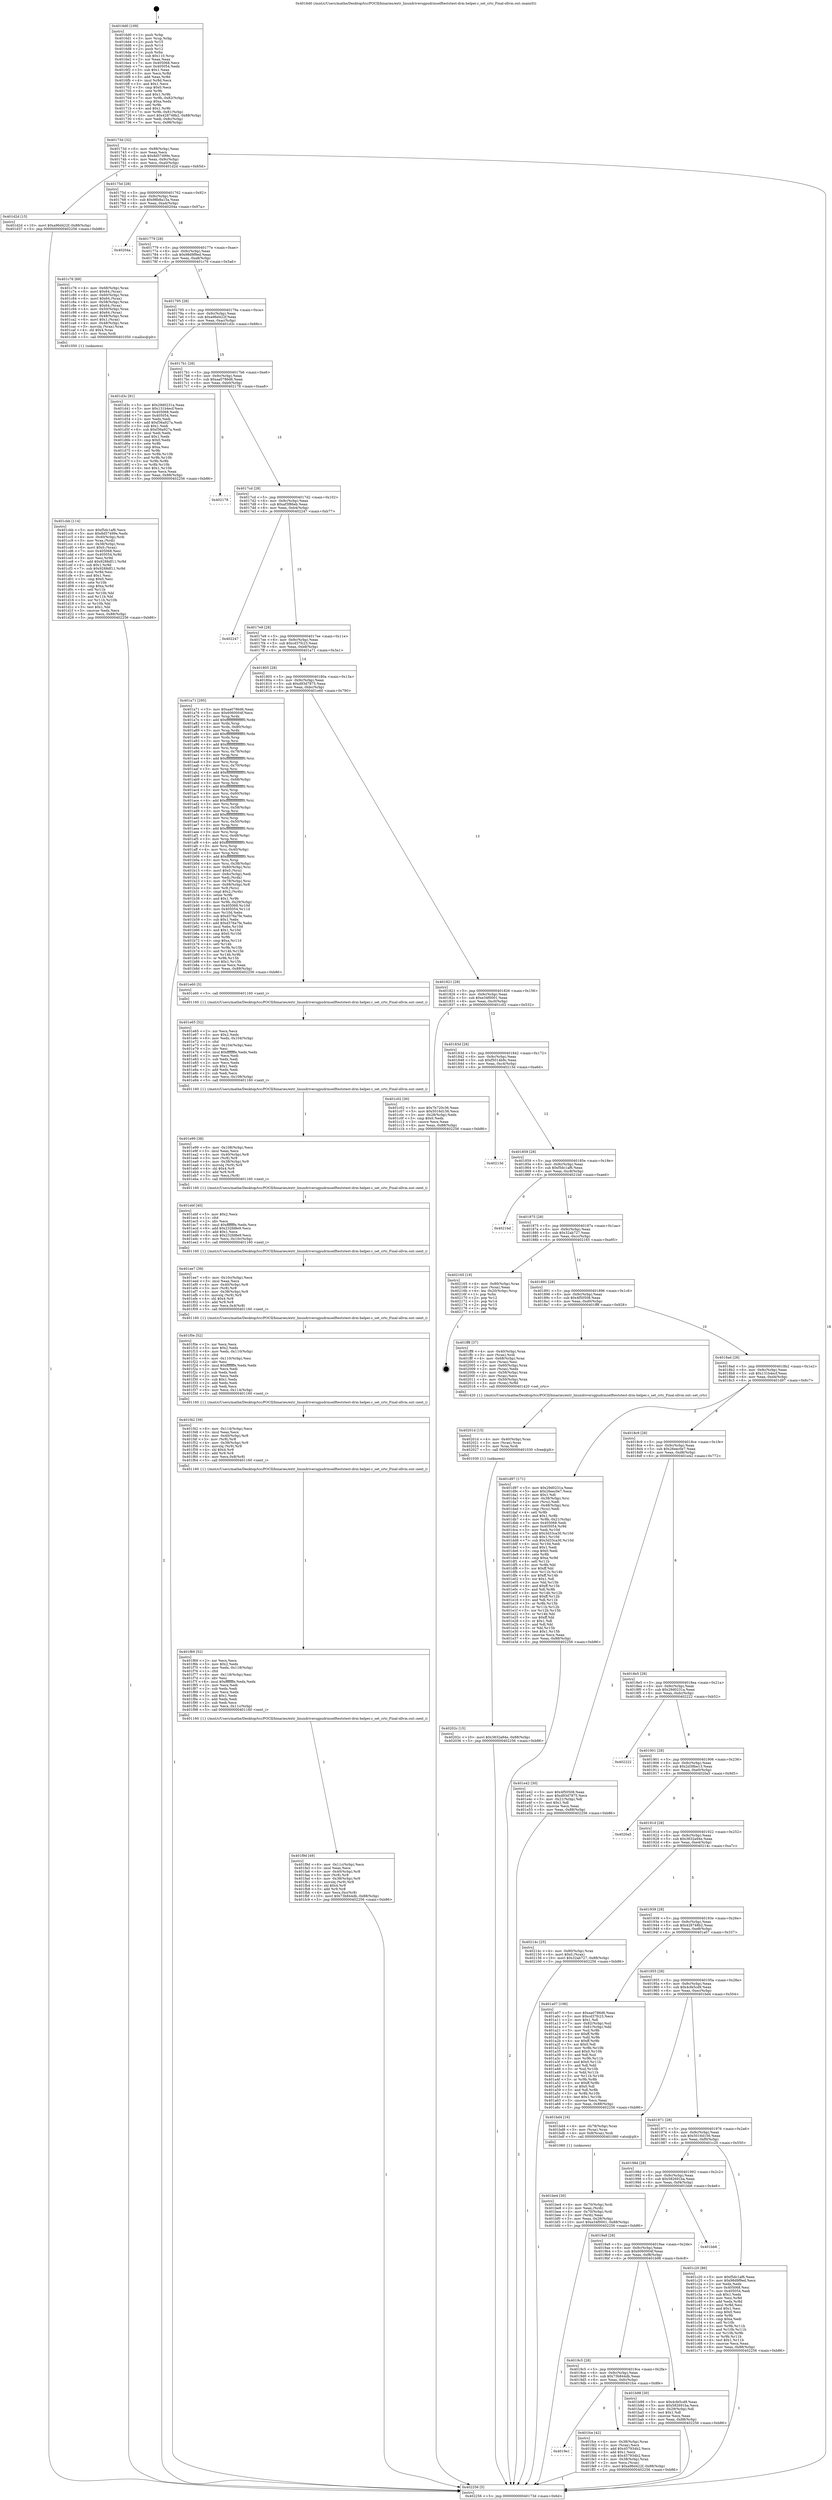 digraph "0x4016d0" {
  label = "0x4016d0 (/mnt/c/Users/mathe/Desktop/tcc/POCII/binaries/extr_linuxdriversgpudrmselfteststest-drm-helper.c_set_crtc_Final-ollvm.out::main(0))"
  labelloc = "t"
  node[shape=record]

  Entry [label="",width=0.3,height=0.3,shape=circle,fillcolor=black,style=filled]
  "0x40173d" [label="{
     0x40173d [32]\l
     | [instrs]\l
     &nbsp;&nbsp;0x40173d \<+6\>: mov -0x88(%rbp),%eax\l
     &nbsp;&nbsp;0x401743 \<+2\>: mov %eax,%ecx\l
     &nbsp;&nbsp;0x401745 \<+6\>: sub $0x8d57499e,%ecx\l
     &nbsp;&nbsp;0x40174b \<+6\>: mov %eax,-0x9c(%rbp)\l
     &nbsp;&nbsp;0x401751 \<+6\>: mov %ecx,-0xa0(%rbp)\l
     &nbsp;&nbsp;0x401757 \<+6\>: je 0000000000401d2d \<main+0x65d\>\l
  }"]
  "0x401d2d" [label="{
     0x401d2d [15]\l
     | [instrs]\l
     &nbsp;&nbsp;0x401d2d \<+10\>: movl $0xa96d422f,-0x88(%rbp)\l
     &nbsp;&nbsp;0x401d37 \<+5\>: jmp 0000000000402256 \<main+0xb86\>\l
  }"]
  "0x40175d" [label="{
     0x40175d [28]\l
     | [instrs]\l
     &nbsp;&nbsp;0x40175d \<+5\>: jmp 0000000000401762 \<main+0x92\>\l
     &nbsp;&nbsp;0x401762 \<+6\>: mov -0x9c(%rbp),%eax\l
     &nbsp;&nbsp;0x401768 \<+5\>: sub $0x98b8a15a,%eax\l
     &nbsp;&nbsp;0x40176d \<+6\>: mov %eax,-0xa4(%rbp)\l
     &nbsp;&nbsp;0x401773 \<+6\>: je 000000000040204a \<main+0x97a\>\l
  }"]
  Exit [label="",width=0.3,height=0.3,shape=circle,fillcolor=black,style=filled,peripheries=2]
  "0x40204a" [label="{
     0x40204a\l
  }", style=dashed]
  "0x401779" [label="{
     0x401779 [28]\l
     | [instrs]\l
     &nbsp;&nbsp;0x401779 \<+5\>: jmp 000000000040177e \<main+0xae\>\l
     &nbsp;&nbsp;0x40177e \<+6\>: mov -0x9c(%rbp),%eax\l
     &nbsp;&nbsp;0x401784 \<+5\>: sub $0x98d9f9ed,%eax\l
     &nbsp;&nbsp;0x401789 \<+6\>: mov %eax,-0xa8(%rbp)\l
     &nbsp;&nbsp;0x40178f \<+6\>: je 0000000000401c76 \<main+0x5a6\>\l
  }"]
  "0x40202c" [label="{
     0x40202c [15]\l
     | [instrs]\l
     &nbsp;&nbsp;0x40202c \<+10\>: movl $0x3832a94e,-0x88(%rbp)\l
     &nbsp;&nbsp;0x402036 \<+5\>: jmp 0000000000402256 \<main+0xb86\>\l
  }"]
  "0x401c76" [label="{
     0x401c76 [69]\l
     | [instrs]\l
     &nbsp;&nbsp;0x401c76 \<+4\>: mov -0x68(%rbp),%rax\l
     &nbsp;&nbsp;0x401c7a \<+6\>: movl $0x64,(%rax)\l
     &nbsp;&nbsp;0x401c80 \<+4\>: mov -0x60(%rbp),%rax\l
     &nbsp;&nbsp;0x401c84 \<+6\>: movl $0x64,(%rax)\l
     &nbsp;&nbsp;0x401c8a \<+4\>: mov -0x58(%rbp),%rax\l
     &nbsp;&nbsp;0x401c8e \<+6\>: movl $0x64,(%rax)\l
     &nbsp;&nbsp;0x401c94 \<+4\>: mov -0x50(%rbp),%rax\l
     &nbsp;&nbsp;0x401c98 \<+6\>: movl $0x64,(%rax)\l
     &nbsp;&nbsp;0x401c9e \<+4\>: mov -0x48(%rbp),%rax\l
     &nbsp;&nbsp;0x401ca2 \<+6\>: movl $0x1,(%rax)\l
     &nbsp;&nbsp;0x401ca8 \<+4\>: mov -0x48(%rbp),%rax\l
     &nbsp;&nbsp;0x401cac \<+3\>: movslq (%rax),%rax\l
     &nbsp;&nbsp;0x401caf \<+4\>: shl $0x4,%rax\l
     &nbsp;&nbsp;0x401cb3 \<+3\>: mov %rax,%rdi\l
     &nbsp;&nbsp;0x401cb6 \<+5\>: call 0000000000401050 \<malloc@plt\>\l
     | [calls]\l
     &nbsp;&nbsp;0x401050 \{1\} (unknown)\l
  }"]
  "0x401795" [label="{
     0x401795 [28]\l
     | [instrs]\l
     &nbsp;&nbsp;0x401795 \<+5\>: jmp 000000000040179a \<main+0xca\>\l
     &nbsp;&nbsp;0x40179a \<+6\>: mov -0x9c(%rbp),%eax\l
     &nbsp;&nbsp;0x4017a0 \<+5\>: sub $0xa96d422f,%eax\l
     &nbsp;&nbsp;0x4017a5 \<+6\>: mov %eax,-0xac(%rbp)\l
     &nbsp;&nbsp;0x4017ab \<+6\>: je 0000000000401d3c \<main+0x66c\>\l
  }"]
  "0x40201d" [label="{
     0x40201d [15]\l
     | [instrs]\l
     &nbsp;&nbsp;0x40201d \<+4\>: mov -0x40(%rbp),%rax\l
     &nbsp;&nbsp;0x402021 \<+3\>: mov (%rax),%rax\l
     &nbsp;&nbsp;0x402024 \<+3\>: mov %rax,%rdi\l
     &nbsp;&nbsp;0x402027 \<+5\>: call 0000000000401030 \<free@plt\>\l
     | [calls]\l
     &nbsp;&nbsp;0x401030 \{1\} (unknown)\l
  }"]
  "0x401d3c" [label="{
     0x401d3c [91]\l
     | [instrs]\l
     &nbsp;&nbsp;0x401d3c \<+5\>: mov $0x29d0231a,%eax\l
     &nbsp;&nbsp;0x401d41 \<+5\>: mov $0x131b4ecf,%ecx\l
     &nbsp;&nbsp;0x401d46 \<+7\>: mov 0x405068,%edx\l
     &nbsp;&nbsp;0x401d4d \<+7\>: mov 0x405054,%esi\l
     &nbsp;&nbsp;0x401d54 \<+2\>: mov %edx,%edi\l
     &nbsp;&nbsp;0x401d56 \<+6\>: add $0xf36a927a,%edi\l
     &nbsp;&nbsp;0x401d5c \<+3\>: sub $0x1,%edi\l
     &nbsp;&nbsp;0x401d5f \<+6\>: sub $0xf36a927a,%edi\l
     &nbsp;&nbsp;0x401d65 \<+3\>: imul %edi,%edx\l
     &nbsp;&nbsp;0x401d68 \<+3\>: and $0x1,%edx\l
     &nbsp;&nbsp;0x401d6b \<+3\>: cmp $0x0,%edx\l
     &nbsp;&nbsp;0x401d6e \<+4\>: sete %r8b\l
     &nbsp;&nbsp;0x401d72 \<+3\>: cmp $0xa,%esi\l
     &nbsp;&nbsp;0x401d75 \<+4\>: setl %r9b\l
     &nbsp;&nbsp;0x401d79 \<+3\>: mov %r8b,%r10b\l
     &nbsp;&nbsp;0x401d7c \<+3\>: and %r9b,%r10b\l
     &nbsp;&nbsp;0x401d7f \<+3\>: xor %r9b,%r8b\l
     &nbsp;&nbsp;0x401d82 \<+3\>: or %r8b,%r10b\l
     &nbsp;&nbsp;0x401d85 \<+4\>: test $0x1,%r10b\l
     &nbsp;&nbsp;0x401d89 \<+3\>: cmovne %ecx,%eax\l
     &nbsp;&nbsp;0x401d8c \<+6\>: mov %eax,-0x88(%rbp)\l
     &nbsp;&nbsp;0x401d92 \<+5\>: jmp 0000000000402256 \<main+0xb86\>\l
  }"]
  "0x4017b1" [label="{
     0x4017b1 [28]\l
     | [instrs]\l
     &nbsp;&nbsp;0x4017b1 \<+5\>: jmp 00000000004017b6 \<main+0xe6\>\l
     &nbsp;&nbsp;0x4017b6 \<+6\>: mov -0x9c(%rbp),%eax\l
     &nbsp;&nbsp;0x4017bc \<+5\>: sub $0xaa0786d6,%eax\l
     &nbsp;&nbsp;0x4017c1 \<+6\>: mov %eax,-0xb0(%rbp)\l
     &nbsp;&nbsp;0x4017c7 \<+6\>: je 0000000000402178 \<main+0xaa8\>\l
  }"]
  "0x4019e1" [label="{
     0x4019e1\l
  }", style=dashed]
  "0x402178" [label="{
     0x402178\l
  }", style=dashed]
  "0x4017cd" [label="{
     0x4017cd [28]\l
     | [instrs]\l
     &nbsp;&nbsp;0x4017cd \<+5\>: jmp 00000000004017d2 \<main+0x102\>\l
     &nbsp;&nbsp;0x4017d2 \<+6\>: mov -0x9c(%rbp),%eax\l
     &nbsp;&nbsp;0x4017d8 \<+5\>: sub $0xaf3f86eb,%eax\l
     &nbsp;&nbsp;0x4017dd \<+6\>: mov %eax,-0xb4(%rbp)\l
     &nbsp;&nbsp;0x4017e3 \<+6\>: je 0000000000402247 \<main+0xb77\>\l
  }"]
  "0x401fce" [label="{
     0x401fce [42]\l
     | [instrs]\l
     &nbsp;&nbsp;0x401fce \<+4\>: mov -0x38(%rbp),%rax\l
     &nbsp;&nbsp;0x401fd2 \<+2\>: mov (%rax),%ecx\l
     &nbsp;&nbsp;0x401fd4 \<+6\>: add $0x457934b2,%ecx\l
     &nbsp;&nbsp;0x401fda \<+3\>: add $0x1,%ecx\l
     &nbsp;&nbsp;0x401fdd \<+6\>: sub $0x457934b2,%ecx\l
     &nbsp;&nbsp;0x401fe3 \<+4\>: mov -0x38(%rbp),%rax\l
     &nbsp;&nbsp;0x401fe7 \<+2\>: mov %ecx,(%rax)\l
     &nbsp;&nbsp;0x401fe9 \<+10\>: movl $0xa96d422f,-0x88(%rbp)\l
     &nbsp;&nbsp;0x401ff3 \<+5\>: jmp 0000000000402256 \<main+0xb86\>\l
  }"]
  "0x402247" [label="{
     0x402247\l
  }", style=dashed]
  "0x4017e9" [label="{
     0x4017e9 [28]\l
     | [instrs]\l
     &nbsp;&nbsp;0x4017e9 \<+5\>: jmp 00000000004017ee \<main+0x11e\>\l
     &nbsp;&nbsp;0x4017ee \<+6\>: mov -0x9c(%rbp),%eax\l
     &nbsp;&nbsp;0x4017f4 \<+5\>: sub $0xcd37fc23,%eax\l
     &nbsp;&nbsp;0x4017f9 \<+6\>: mov %eax,-0xb8(%rbp)\l
     &nbsp;&nbsp;0x4017ff \<+6\>: je 0000000000401a71 \<main+0x3a1\>\l
  }"]
  "0x401f9d" [label="{
     0x401f9d [49]\l
     | [instrs]\l
     &nbsp;&nbsp;0x401f9d \<+6\>: mov -0x11c(%rbp),%ecx\l
     &nbsp;&nbsp;0x401fa3 \<+3\>: imul %eax,%ecx\l
     &nbsp;&nbsp;0x401fa6 \<+4\>: mov -0x40(%rbp),%r8\l
     &nbsp;&nbsp;0x401faa \<+3\>: mov (%r8),%r8\l
     &nbsp;&nbsp;0x401fad \<+4\>: mov -0x38(%rbp),%r9\l
     &nbsp;&nbsp;0x401fb1 \<+3\>: movslq (%r9),%r9\l
     &nbsp;&nbsp;0x401fb4 \<+4\>: shl $0x4,%r9\l
     &nbsp;&nbsp;0x401fb8 \<+3\>: add %r9,%r8\l
     &nbsp;&nbsp;0x401fbb \<+4\>: mov %ecx,0xc(%r8)\l
     &nbsp;&nbsp;0x401fbf \<+10\>: movl $0x73b844db,-0x88(%rbp)\l
     &nbsp;&nbsp;0x401fc9 \<+5\>: jmp 0000000000402256 \<main+0xb86\>\l
  }"]
  "0x401a71" [label="{
     0x401a71 [295]\l
     | [instrs]\l
     &nbsp;&nbsp;0x401a71 \<+5\>: mov $0xaa0786d6,%eax\l
     &nbsp;&nbsp;0x401a76 \<+5\>: mov $0x6060004f,%ecx\l
     &nbsp;&nbsp;0x401a7b \<+3\>: mov %rsp,%rdx\l
     &nbsp;&nbsp;0x401a7e \<+4\>: add $0xfffffffffffffff0,%rdx\l
     &nbsp;&nbsp;0x401a82 \<+3\>: mov %rdx,%rsp\l
     &nbsp;&nbsp;0x401a85 \<+4\>: mov %rdx,-0x80(%rbp)\l
     &nbsp;&nbsp;0x401a89 \<+3\>: mov %rsp,%rdx\l
     &nbsp;&nbsp;0x401a8c \<+4\>: add $0xfffffffffffffff0,%rdx\l
     &nbsp;&nbsp;0x401a90 \<+3\>: mov %rdx,%rsp\l
     &nbsp;&nbsp;0x401a93 \<+3\>: mov %rsp,%rsi\l
     &nbsp;&nbsp;0x401a96 \<+4\>: add $0xfffffffffffffff0,%rsi\l
     &nbsp;&nbsp;0x401a9a \<+3\>: mov %rsi,%rsp\l
     &nbsp;&nbsp;0x401a9d \<+4\>: mov %rsi,-0x78(%rbp)\l
     &nbsp;&nbsp;0x401aa1 \<+3\>: mov %rsp,%rsi\l
     &nbsp;&nbsp;0x401aa4 \<+4\>: add $0xfffffffffffffff0,%rsi\l
     &nbsp;&nbsp;0x401aa8 \<+3\>: mov %rsi,%rsp\l
     &nbsp;&nbsp;0x401aab \<+4\>: mov %rsi,-0x70(%rbp)\l
     &nbsp;&nbsp;0x401aaf \<+3\>: mov %rsp,%rsi\l
     &nbsp;&nbsp;0x401ab2 \<+4\>: add $0xfffffffffffffff0,%rsi\l
     &nbsp;&nbsp;0x401ab6 \<+3\>: mov %rsi,%rsp\l
     &nbsp;&nbsp;0x401ab9 \<+4\>: mov %rsi,-0x68(%rbp)\l
     &nbsp;&nbsp;0x401abd \<+3\>: mov %rsp,%rsi\l
     &nbsp;&nbsp;0x401ac0 \<+4\>: add $0xfffffffffffffff0,%rsi\l
     &nbsp;&nbsp;0x401ac4 \<+3\>: mov %rsi,%rsp\l
     &nbsp;&nbsp;0x401ac7 \<+4\>: mov %rsi,-0x60(%rbp)\l
     &nbsp;&nbsp;0x401acb \<+3\>: mov %rsp,%rsi\l
     &nbsp;&nbsp;0x401ace \<+4\>: add $0xfffffffffffffff0,%rsi\l
     &nbsp;&nbsp;0x401ad2 \<+3\>: mov %rsi,%rsp\l
     &nbsp;&nbsp;0x401ad5 \<+4\>: mov %rsi,-0x58(%rbp)\l
     &nbsp;&nbsp;0x401ad9 \<+3\>: mov %rsp,%rsi\l
     &nbsp;&nbsp;0x401adc \<+4\>: add $0xfffffffffffffff0,%rsi\l
     &nbsp;&nbsp;0x401ae0 \<+3\>: mov %rsi,%rsp\l
     &nbsp;&nbsp;0x401ae3 \<+4\>: mov %rsi,-0x50(%rbp)\l
     &nbsp;&nbsp;0x401ae7 \<+3\>: mov %rsp,%rsi\l
     &nbsp;&nbsp;0x401aea \<+4\>: add $0xfffffffffffffff0,%rsi\l
     &nbsp;&nbsp;0x401aee \<+3\>: mov %rsi,%rsp\l
     &nbsp;&nbsp;0x401af1 \<+4\>: mov %rsi,-0x48(%rbp)\l
     &nbsp;&nbsp;0x401af5 \<+3\>: mov %rsp,%rsi\l
     &nbsp;&nbsp;0x401af8 \<+4\>: add $0xfffffffffffffff0,%rsi\l
     &nbsp;&nbsp;0x401afc \<+3\>: mov %rsi,%rsp\l
     &nbsp;&nbsp;0x401aff \<+4\>: mov %rsi,-0x40(%rbp)\l
     &nbsp;&nbsp;0x401b03 \<+3\>: mov %rsp,%rsi\l
     &nbsp;&nbsp;0x401b06 \<+4\>: add $0xfffffffffffffff0,%rsi\l
     &nbsp;&nbsp;0x401b0a \<+3\>: mov %rsi,%rsp\l
     &nbsp;&nbsp;0x401b0d \<+4\>: mov %rsi,-0x38(%rbp)\l
     &nbsp;&nbsp;0x401b11 \<+4\>: mov -0x80(%rbp),%rsi\l
     &nbsp;&nbsp;0x401b15 \<+6\>: movl $0x0,(%rsi)\l
     &nbsp;&nbsp;0x401b1b \<+6\>: mov -0x8c(%rbp),%edi\l
     &nbsp;&nbsp;0x401b21 \<+2\>: mov %edi,(%rdx)\l
     &nbsp;&nbsp;0x401b23 \<+4\>: mov -0x78(%rbp),%rsi\l
     &nbsp;&nbsp;0x401b27 \<+7\>: mov -0x98(%rbp),%r8\l
     &nbsp;&nbsp;0x401b2e \<+3\>: mov %r8,(%rsi)\l
     &nbsp;&nbsp;0x401b31 \<+3\>: cmpl $0x2,(%rdx)\l
     &nbsp;&nbsp;0x401b34 \<+4\>: setne %r9b\l
     &nbsp;&nbsp;0x401b38 \<+4\>: and $0x1,%r9b\l
     &nbsp;&nbsp;0x401b3c \<+4\>: mov %r9b,-0x29(%rbp)\l
     &nbsp;&nbsp;0x401b40 \<+8\>: mov 0x405068,%r10d\l
     &nbsp;&nbsp;0x401b48 \<+8\>: mov 0x405054,%r11d\l
     &nbsp;&nbsp;0x401b50 \<+3\>: mov %r10d,%ebx\l
     &nbsp;&nbsp;0x401b53 \<+6\>: sub $0xd376a7fe,%ebx\l
     &nbsp;&nbsp;0x401b59 \<+3\>: sub $0x1,%ebx\l
     &nbsp;&nbsp;0x401b5c \<+6\>: add $0xd376a7fe,%ebx\l
     &nbsp;&nbsp;0x401b62 \<+4\>: imul %ebx,%r10d\l
     &nbsp;&nbsp;0x401b66 \<+4\>: and $0x1,%r10d\l
     &nbsp;&nbsp;0x401b6a \<+4\>: cmp $0x0,%r10d\l
     &nbsp;&nbsp;0x401b6e \<+4\>: sete %r9b\l
     &nbsp;&nbsp;0x401b72 \<+4\>: cmp $0xa,%r11d\l
     &nbsp;&nbsp;0x401b76 \<+4\>: setl %r14b\l
     &nbsp;&nbsp;0x401b7a \<+3\>: mov %r9b,%r15b\l
     &nbsp;&nbsp;0x401b7d \<+3\>: and %r14b,%r15b\l
     &nbsp;&nbsp;0x401b80 \<+3\>: xor %r14b,%r9b\l
     &nbsp;&nbsp;0x401b83 \<+3\>: or %r9b,%r15b\l
     &nbsp;&nbsp;0x401b86 \<+4\>: test $0x1,%r15b\l
     &nbsp;&nbsp;0x401b8a \<+3\>: cmovne %ecx,%eax\l
     &nbsp;&nbsp;0x401b8d \<+6\>: mov %eax,-0x88(%rbp)\l
     &nbsp;&nbsp;0x401b93 \<+5\>: jmp 0000000000402256 \<main+0xb86\>\l
  }"]
  "0x401805" [label="{
     0x401805 [28]\l
     | [instrs]\l
     &nbsp;&nbsp;0x401805 \<+5\>: jmp 000000000040180a \<main+0x13a\>\l
     &nbsp;&nbsp;0x40180a \<+6\>: mov -0x9c(%rbp),%eax\l
     &nbsp;&nbsp;0x401810 \<+5\>: sub $0xd93d7875,%eax\l
     &nbsp;&nbsp;0x401815 \<+6\>: mov %eax,-0xbc(%rbp)\l
     &nbsp;&nbsp;0x40181b \<+6\>: je 0000000000401e60 \<main+0x790\>\l
  }"]
  "0x401f69" [label="{
     0x401f69 [52]\l
     | [instrs]\l
     &nbsp;&nbsp;0x401f69 \<+2\>: xor %ecx,%ecx\l
     &nbsp;&nbsp;0x401f6b \<+5\>: mov $0x2,%edx\l
     &nbsp;&nbsp;0x401f70 \<+6\>: mov %edx,-0x118(%rbp)\l
     &nbsp;&nbsp;0x401f76 \<+1\>: cltd\l
     &nbsp;&nbsp;0x401f77 \<+6\>: mov -0x118(%rbp),%esi\l
     &nbsp;&nbsp;0x401f7d \<+2\>: idiv %esi\l
     &nbsp;&nbsp;0x401f7f \<+6\>: imul $0xfffffffe,%edx,%edx\l
     &nbsp;&nbsp;0x401f85 \<+2\>: mov %ecx,%edi\l
     &nbsp;&nbsp;0x401f87 \<+2\>: sub %edx,%edi\l
     &nbsp;&nbsp;0x401f89 \<+2\>: mov %ecx,%edx\l
     &nbsp;&nbsp;0x401f8b \<+3\>: sub $0x1,%edx\l
     &nbsp;&nbsp;0x401f8e \<+2\>: add %edx,%edi\l
     &nbsp;&nbsp;0x401f90 \<+2\>: sub %edi,%ecx\l
     &nbsp;&nbsp;0x401f92 \<+6\>: mov %ecx,-0x11c(%rbp)\l
     &nbsp;&nbsp;0x401f98 \<+5\>: call 0000000000401160 \<next_i\>\l
     | [calls]\l
     &nbsp;&nbsp;0x401160 \{1\} (/mnt/c/Users/mathe/Desktop/tcc/POCII/binaries/extr_linuxdriversgpudrmselfteststest-drm-helper.c_set_crtc_Final-ollvm.out::next_i)\l
  }"]
  "0x401e60" [label="{
     0x401e60 [5]\l
     | [instrs]\l
     &nbsp;&nbsp;0x401e60 \<+5\>: call 0000000000401160 \<next_i\>\l
     | [calls]\l
     &nbsp;&nbsp;0x401160 \{1\} (/mnt/c/Users/mathe/Desktop/tcc/POCII/binaries/extr_linuxdriversgpudrmselfteststest-drm-helper.c_set_crtc_Final-ollvm.out::next_i)\l
  }"]
  "0x401821" [label="{
     0x401821 [28]\l
     | [instrs]\l
     &nbsp;&nbsp;0x401821 \<+5\>: jmp 0000000000401826 \<main+0x156\>\l
     &nbsp;&nbsp;0x401826 \<+6\>: mov -0x9c(%rbp),%eax\l
     &nbsp;&nbsp;0x40182c \<+5\>: sub $0xe34f0001,%eax\l
     &nbsp;&nbsp;0x401831 \<+6\>: mov %eax,-0xc0(%rbp)\l
     &nbsp;&nbsp;0x401837 \<+6\>: je 0000000000401c02 \<main+0x532\>\l
  }"]
  "0x401f42" [label="{
     0x401f42 [39]\l
     | [instrs]\l
     &nbsp;&nbsp;0x401f42 \<+6\>: mov -0x114(%rbp),%ecx\l
     &nbsp;&nbsp;0x401f48 \<+3\>: imul %eax,%ecx\l
     &nbsp;&nbsp;0x401f4b \<+4\>: mov -0x40(%rbp),%r8\l
     &nbsp;&nbsp;0x401f4f \<+3\>: mov (%r8),%r8\l
     &nbsp;&nbsp;0x401f52 \<+4\>: mov -0x38(%rbp),%r9\l
     &nbsp;&nbsp;0x401f56 \<+3\>: movslq (%r9),%r9\l
     &nbsp;&nbsp;0x401f59 \<+4\>: shl $0x4,%r9\l
     &nbsp;&nbsp;0x401f5d \<+3\>: add %r9,%r8\l
     &nbsp;&nbsp;0x401f60 \<+4\>: mov %ecx,0x8(%r8)\l
     &nbsp;&nbsp;0x401f64 \<+5\>: call 0000000000401160 \<next_i\>\l
     | [calls]\l
     &nbsp;&nbsp;0x401160 \{1\} (/mnt/c/Users/mathe/Desktop/tcc/POCII/binaries/extr_linuxdriversgpudrmselfteststest-drm-helper.c_set_crtc_Final-ollvm.out::next_i)\l
  }"]
  "0x401c02" [label="{
     0x401c02 [30]\l
     | [instrs]\l
     &nbsp;&nbsp;0x401c02 \<+5\>: mov $0x7b720c36,%eax\l
     &nbsp;&nbsp;0x401c07 \<+5\>: mov $0x5016d156,%ecx\l
     &nbsp;&nbsp;0x401c0c \<+3\>: mov -0x28(%rbp),%edx\l
     &nbsp;&nbsp;0x401c0f \<+3\>: cmp $0x0,%edx\l
     &nbsp;&nbsp;0x401c12 \<+3\>: cmove %ecx,%eax\l
     &nbsp;&nbsp;0x401c15 \<+6\>: mov %eax,-0x88(%rbp)\l
     &nbsp;&nbsp;0x401c1b \<+5\>: jmp 0000000000402256 \<main+0xb86\>\l
  }"]
  "0x40183d" [label="{
     0x40183d [28]\l
     | [instrs]\l
     &nbsp;&nbsp;0x40183d \<+5\>: jmp 0000000000401842 \<main+0x172\>\l
     &nbsp;&nbsp;0x401842 \<+6\>: mov -0x9c(%rbp),%eax\l
     &nbsp;&nbsp;0x401848 \<+5\>: sub $0xf5014b9c,%eax\l
     &nbsp;&nbsp;0x40184d \<+6\>: mov %eax,-0xc4(%rbp)\l
     &nbsp;&nbsp;0x401853 \<+6\>: je 000000000040213d \<main+0xa6d\>\l
  }"]
  "0x401f0e" [label="{
     0x401f0e [52]\l
     | [instrs]\l
     &nbsp;&nbsp;0x401f0e \<+2\>: xor %ecx,%ecx\l
     &nbsp;&nbsp;0x401f10 \<+5\>: mov $0x2,%edx\l
     &nbsp;&nbsp;0x401f15 \<+6\>: mov %edx,-0x110(%rbp)\l
     &nbsp;&nbsp;0x401f1b \<+1\>: cltd\l
     &nbsp;&nbsp;0x401f1c \<+6\>: mov -0x110(%rbp),%esi\l
     &nbsp;&nbsp;0x401f22 \<+2\>: idiv %esi\l
     &nbsp;&nbsp;0x401f24 \<+6\>: imul $0xfffffffe,%edx,%edx\l
     &nbsp;&nbsp;0x401f2a \<+2\>: mov %ecx,%edi\l
     &nbsp;&nbsp;0x401f2c \<+2\>: sub %edx,%edi\l
     &nbsp;&nbsp;0x401f2e \<+2\>: mov %ecx,%edx\l
     &nbsp;&nbsp;0x401f30 \<+3\>: sub $0x1,%edx\l
     &nbsp;&nbsp;0x401f33 \<+2\>: add %edx,%edi\l
     &nbsp;&nbsp;0x401f35 \<+2\>: sub %edi,%ecx\l
     &nbsp;&nbsp;0x401f37 \<+6\>: mov %ecx,-0x114(%rbp)\l
     &nbsp;&nbsp;0x401f3d \<+5\>: call 0000000000401160 \<next_i\>\l
     | [calls]\l
     &nbsp;&nbsp;0x401160 \{1\} (/mnt/c/Users/mathe/Desktop/tcc/POCII/binaries/extr_linuxdriversgpudrmselfteststest-drm-helper.c_set_crtc_Final-ollvm.out::next_i)\l
  }"]
  "0x40213d" [label="{
     0x40213d\l
  }", style=dashed]
  "0x401859" [label="{
     0x401859 [28]\l
     | [instrs]\l
     &nbsp;&nbsp;0x401859 \<+5\>: jmp 000000000040185e \<main+0x18e\>\l
     &nbsp;&nbsp;0x40185e \<+6\>: mov -0x9c(%rbp),%eax\l
     &nbsp;&nbsp;0x401864 \<+5\>: sub $0xf5dc1af6,%eax\l
     &nbsp;&nbsp;0x401869 \<+6\>: mov %eax,-0xc8(%rbp)\l
     &nbsp;&nbsp;0x40186f \<+6\>: je 00000000004021bd \<main+0xaed\>\l
  }"]
  "0x401ee7" [label="{
     0x401ee7 [39]\l
     | [instrs]\l
     &nbsp;&nbsp;0x401ee7 \<+6\>: mov -0x10c(%rbp),%ecx\l
     &nbsp;&nbsp;0x401eed \<+3\>: imul %eax,%ecx\l
     &nbsp;&nbsp;0x401ef0 \<+4\>: mov -0x40(%rbp),%r8\l
     &nbsp;&nbsp;0x401ef4 \<+3\>: mov (%r8),%r8\l
     &nbsp;&nbsp;0x401ef7 \<+4\>: mov -0x38(%rbp),%r9\l
     &nbsp;&nbsp;0x401efb \<+3\>: movslq (%r9),%r9\l
     &nbsp;&nbsp;0x401efe \<+4\>: shl $0x4,%r9\l
     &nbsp;&nbsp;0x401f02 \<+3\>: add %r9,%r8\l
     &nbsp;&nbsp;0x401f05 \<+4\>: mov %ecx,0x4(%r8)\l
     &nbsp;&nbsp;0x401f09 \<+5\>: call 0000000000401160 \<next_i\>\l
     | [calls]\l
     &nbsp;&nbsp;0x401160 \{1\} (/mnt/c/Users/mathe/Desktop/tcc/POCII/binaries/extr_linuxdriversgpudrmselfteststest-drm-helper.c_set_crtc_Final-ollvm.out::next_i)\l
  }"]
  "0x4021bd" [label="{
     0x4021bd\l
  }", style=dashed]
  "0x401875" [label="{
     0x401875 [28]\l
     | [instrs]\l
     &nbsp;&nbsp;0x401875 \<+5\>: jmp 000000000040187a \<main+0x1aa\>\l
     &nbsp;&nbsp;0x40187a \<+6\>: mov -0x9c(%rbp),%eax\l
     &nbsp;&nbsp;0x401880 \<+5\>: sub $0x32ab727,%eax\l
     &nbsp;&nbsp;0x401885 \<+6\>: mov %eax,-0xcc(%rbp)\l
     &nbsp;&nbsp;0x40188b \<+6\>: je 0000000000402165 \<main+0xa95\>\l
  }"]
  "0x401ebf" [label="{
     0x401ebf [40]\l
     | [instrs]\l
     &nbsp;&nbsp;0x401ebf \<+5\>: mov $0x2,%ecx\l
     &nbsp;&nbsp;0x401ec4 \<+1\>: cltd\l
     &nbsp;&nbsp;0x401ec5 \<+2\>: idiv %ecx\l
     &nbsp;&nbsp;0x401ec7 \<+6\>: imul $0xfffffffe,%edx,%ecx\l
     &nbsp;&nbsp;0x401ecd \<+6\>: add $0x232fd8e9,%ecx\l
     &nbsp;&nbsp;0x401ed3 \<+3\>: add $0x1,%ecx\l
     &nbsp;&nbsp;0x401ed6 \<+6\>: sub $0x232fd8e9,%ecx\l
     &nbsp;&nbsp;0x401edc \<+6\>: mov %ecx,-0x10c(%rbp)\l
     &nbsp;&nbsp;0x401ee2 \<+5\>: call 0000000000401160 \<next_i\>\l
     | [calls]\l
     &nbsp;&nbsp;0x401160 \{1\} (/mnt/c/Users/mathe/Desktop/tcc/POCII/binaries/extr_linuxdriversgpudrmselfteststest-drm-helper.c_set_crtc_Final-ollvm.out::next_i)\l
  }"]
  "0x402165" [label="{
     0x402165 [19]\l
     | [instrs]\l
     &nbsp;&nbsp;0x402165 \<+4\>: mov -0x80(%rbp),%rax\l
     &nbsp;&nbsp;0x402169 \<+2\>: mov (%rax),%eax\l
     &nbsp;&nbsp;0x40216b \<+4\>: lea -0x20(%rbp),%rsp\l
     &nbsp;&nbsp;0x40216f \<+1\>: pop %rbx\l
     &nbsp;&nbsp;0x402170 \<+2\>: pop %r12\l
     &nbsp;&nbsp;0x402172 \<+2\>: pop %r14\l
     &nbsp;&nbsp;0x402174 \<+2\>: pop %r15\l
     &nbsp;&nbsp;0x402176 \<+1\>: pop %rbp\l
     &nbsp;&nbsp;0x402177 \<+1\>: ret\l
  }"]
  "0x401891" [label="{
     0x401891 [28]\l
     | [instrs]\l
     &nbsp;&nbsp;0x401891 \<+5\>: jmp 0000000000401896 \<main+0x1c6\>\l
     &nbsp;&nbsp;0x401896 \<+6\>: mov -0x9c(%rbp),%eax\l
     &nbsp;&nbsp;0x40189c \<+5\>: sub $0x4f50508,%eax\l
     &nbsp;&nbsp;0x4018a1 \<+6\>: mov %eax,-0xd0(%rbp)\l
     &nbsp;&nbsp;0x4018a7 \<+6\>: je 0000000000401ff8 \<main+0x928\>\l
  }"]
  "0x401e99" [label="{
     0x401e99 [38]\l
     | [instrs]\l
     &nbsp;&nbsp;0x401e99 \<+6\>: mov -0x108(%rbp),%ecx\l
     &nbsp;&nbsp;0x401e9f \<+3\>: imul %eax,%ecx\l
     &nbsp;&nbsp;0x401ea2 \<+4\>: mov -0x40(%rbp),%r8\l
     &nbsp;&nbsp;0x401ea6 \<+3\>: mov (%r8),%r8\l
     &nbsp;&nbsp;0x401ea9 \<+4\>: mov -0x38(%rbp),%r9\l
     &nbsp;&nbsp;0x401ead \<+3\>: movslq (%r9),%r9\l
     &nbsp;&nbsp;0x401eb0 \<+4\>: shl $0x4,%r9\l
     &nbsp;&nbsp;0x401eb4 \<+3\>: add %r9,%r8\l
     &nbsp;&nbsp;0x401eb7 \<+3\>: mov %ecx,(%r8)\l
     &nbsp;&nbsp;0x401eba \<+5\>: call 0000000000401160 \<next_i\>\l
     | [calls]\l
     &nbsp;&nbsp;0x401160 \{1\} (/mnt/c/Users/mathe/Desktop/tcc/POCII/binaries/extr_linuxdriversgpudrmselfteststest-drm-helper.c_set_crtc_Final-ollvm.out::next_i)\l
  }"]
  "0x401ff8" [label="{
     0x401ff8 [37]\l
     | [instrs]\l
     &nbsp;&nbsp;0x401ff8 \<+4\>: mov -0x40(%rbp),%rax\l
     &nbsp;&nbsp;0x401ffc \<+3\>: mov (%rax),%rdi\l
     &nbsp;&nbsp;0x401fff \<+4\>: mov -0x68(%rbp),%rax\l
     &nbsp;&nbsp;0x402003 \<+2\>: mov (%rax),%esi\l
     &nbsp;&nbsp;0x402005 \<+4\>: mov -0x60(%rbp),%rax\l
     &nbsp;&nbsp;0x402009 \<+2\>: mov (%rax),%edx\l
     &nbsp;&nbsp;0x40200b \<+4\>: mov -0x58(%rbp),%rax\l
     &nbsp;&nbsp;0x40200f \<+2\>: mov (%rax),%ecx\l
     &nbsp;&nbsp;0x402011 \<+4\>: mov -0x50(%rbp),%rax\l
     &nbsp;&nbsp;0x402015 \<+3\>: mov (%rax),%r8d\l
     &nbsp;&nbsp;0x402018 \<+5\>: call 0000000000401420 \<set_crtc\>\l
     | [calls]\l
     &nbsp;&nbsp;0x401420 \{1\} (/mnt/c/Users/mathe/Desktop/tcc/POCII/binaries/extr_linuxdriversgpudrmselfteststest-drm-helper.c_set_crtc_Final-ollvm.out::set_crtc)\l
  }"]
  "0x4018ad" [label="{
     0x4018ad [28]\l
     | [instrs]\l
     &nbsp;&nbsp;0x4018ad \<+5\>: jmp 00000000004018b2 \<main+0x1e2\>\l
     &nbsp;&nbsp;0x4018b2 \<+6\>: mov -0x9c(%rbp),%eax\l
     &nbsp;&nbsp;0x4018b8 \<+5\>: sub $0x131b4ecf,%eax\l
     &nbsp;&nbsp;0x4018bd \<+6\>: mov %eax,-0xd4(%rbp)\l
     &nbsp;&nbsp;0x4018c3 \<+6\>: je 0000000000401d97 \<main+0x6c7\>\l
  }"]
  "0x401e65" [label="{
     0x401e65 [52]\l
     | [instrs]\l
     &nbsp;&nbsp;0x401e65 \<+2\>: xor %ecx,%ecx\l
     &nbsp;&nbsp;0x401e67 \<+5\>: mov $0x2,%edx\l
     &nbsp;&nbsp;0x401e6c \<+6\>: mov %edx,-0x104(%rbp)\l
     &nbsp;&nbsp;0x401e72 \<+1\>: cltd\l
     &nbsp;&nbsp;0x401e73 \<+6\>: mov -0x104(%rbp),%esi\l
     &nbsp;&nbsp;0x401e79 \<+2\>: idiv %esi\l
     &nbsp;&nbsp;0x401e7b \<+6\>: imul $0xfffffffe,%edx,%edx\l
     &nbsp;&nbsp;0x401e81 \<+2\>: mov %ecx,%edi\l
     &nbsp;&nbsp;0x401e83 \<+2\>: sub %edx,%edi\l
     &nbsp;&nbsp;0x401e85 \<+2\>: mov %ecx,%edx\l
     &nbsp;&nbsp;0x401e87 \<+3\>: sub $0x1,%edx\l
     &nbsp;&nbsp;0x401e8a \<+2\>: add %edx,%edi\l
     &nbsp;&nbsp;0x401e8c \<+2\>: sub %edi,%ecx\l
     &nbsp;&nbsp;0x401e8e \<+6\>: mov %ecx,-0x108(%rbp)\l
     &nbsp;&nbsp;0x401e94 \<+5\>: call 0000000000401160 \<next_i\>\l
     | [calls]\l
     &nbsp;&nbsp;0x401160 \{1\} (/mnt/c/Users/mathe/Desktop/tcc/POCII/binaries/extr_linuxdriversgpudrmselfteststest-drm-helper.c_set_crtc_Final-ollvm.out::next_i)\l
  }"]
  "0x401d97" [label="{
     0x401d97 [171]\l
     | [instrs]\l
     &nbsp;&nbsp;0x401d97 \<+5\>: mov $0x29d0231a,%eax\l
     &nbsp;&nbsp;0x401d9c \<+5\>: mov $0x26eec0e7,%ecx\l
     &nbsp;&nbsp;0x401da1 \<+2\>: mov $0x1,%dl\l
     &nbsp;&nbsp;0x401da3 \<+4\>: mov -0x38(%rbp),%rsi\l
     &nbsp;&nbsp;0x401da7 \<+2\>: mov (%rsi),%edi\l
     &nbsp;&nbsp;0x401da9 \<+4\>: mov -0x48(%rbp),%rsi\l
     &nbsp;&nbsp;0x401dad \<+2\>: cmp (%rsi),%edi\l
     &nbsp;&nbsp;0x401daf \<+4\>: setl %r8b\l
     &nbsp;&nbsp;0x401db3 \<+4\>: and $0x1,%r8b\l
     &nbsp;&nbsp;0x401db7 \<+4\>: mov %r8b,-0x21(%rbp)\l
     &nbsp;&nbsp;0x401dbb \<+7\>: mov 0x405068,%edi\l
     &nbsp;&nbsp;0x401dc2 \<+8\>: mov 0x405054,%r9d\l
     &nbsp;&nbsp;0x401dca \<+3\>: mov %edi,%r10d\l
     &nbsp;&nbsp;0x401dcd \<+7\>: add $0x3d33ca30,%r10d\l
     &nbsp;&nbsp;0x401dd4 \<+4\>: sub $0x1,%r10d\l
     &nbsp;&nbsp;0x401dd8 \<+7\>: sub $0x3d33ca30,%r10d\l
     &nbsp;&nbsp;0x401ddf \<+4\>: imul %r10d,%edi\l
     &nbsp;&nbsp;0x401de3 \<+3\>: and $0x1,%edi\l
     &nbsp;&nbsp;0x401de6 \<+3\>: cmp $0x0,%edi\l
     &nbsp;&nbsp;0x401de9 \<+4\>: sete %r8b\l
     &nbsp;&nbsp;0x401ded \<+4\>: cmp $0xa,%r9d\l
     &nbsp;&nbsp;0x401df1 \<+4\>: setl %r11b\l
     &nbsp;&nbsp;0x401df5 \<+3\>: mov %r8b,%bl\l
     &nbsp;&nbsp;0x401df8 \<+3\>: xor $0xff,%bl\l
     &nbsp;&nbsp;0x401dfb \<+3\>: mov %r11b,%r14b\l
     &nbsp;&nbsp;0x401dfe \<+4\>: xor $0xff,%r14b\l
     &nbsp;&nbsp;0x401e02 \<+3\>: xor $0x1,%dl\l
     &nbsp;&nbsp;0x401e05 \<+3\>: mov %bl,%r15b\l
     &nbsp;&nbsp;0x401e08 \<+4\>: and $0xff,%r15b\l
     &nbsp;&nbsp;0x401e0c \<+3\>: and %dl,%r8b\l
     &nbsp;&nbsp;0x401e0f \<+3\>: mov %r14b,%r12b\l
     &nbsp;&nbsp;0x401e12 \<+4\>: and $0xff,%r12b\l
     &nbsp;&nbsp;0x401e16 \<+3\>: and %dl,%r11b\l
     &nbsp;&nbsp;0x401e19 \<+3\>: or %r8b,%r15b\l
     &nbsp;&nbsp;0x401e1c \<+3\>: or %r11b,%r12b\l
     &nbsp;&nbsp;0x401e1f \<+3\>: xor %r12b,%r15b\l
     &nbsp;&nbsp;0x401e22 \<+3\>: or %r14b,%bl\l
     &nbsp;&nbsp;0x401e25 \<+3\>: xor $0xff,%bl\l
     &nbsp;&nbsp;0x401e28 \<+3\>: or $0x1,%dl\l
     &nbsp;&nbsp;0x401e2b \<+2\>: and %dl,%bl\l
     &nbsp;&nbsp;0x401e2d \<+3\>: or %bl,%r15b\l
     &nbsp;&nbsp;0x401e30 \<+4\>: test $0x1,%r15b\l
     &nbsp;&nbsp;0x401e34 \<+3\>: cmovne %ecx,%eax\l
     &nbsp;&nbsp;0x401e37 \<+6\>: mov %eax,-0x88(%rbp)\l
     &nbsp;&nbsp;0x401e3d \<+5\>: jmp 0000000000402256 \<main+0xb86\>\l
  }"]
  "0x4018c9" [label="{
     0x4018c9 [28]\l
     | [instrs]\l
     &nbsp;&nbsp;0x4018c9 \<+5\>: jmp 00000000004018ce \<main+0x1fe\>\l
     &nbsp;&nbsp;0x4018ce \<+6\>: mov -0x9c(%rbp),%eax\l
     &nbsp;&nbsp;0x4018d4 \<+5\>: sub $0x26eec0e7,%eax\l
     &nbsp;&nbsp;0x4018d9 \<+6\>: mov %eax,-0xd8(%rbp)\l
     &nbsp;&nbsp;0x4018df \<+6\>: je 0000000000401e42 \<main+0x772\>\l
  }"]
  "0x401cbb" [label="{
     0x401cbb [114]\l
     | [instrs]\l
     &nbsp;&nbsp;0x401cbb \<+5\>: mov $0xf5dc1af6,%ecx\l
     &nbsp;&nbsp;0x401cc0 \<+5\>: mov $0x8d57499e,%edx\l
     &nbsp;&nbsp;0x401cc5 \<+4\>: mov -0x40(%rbp),%rdi\l
     &nbsp;&nbsp;0x401cc9 \<+3\>: mov %rax,(%rdi)\l
     &nbsp;&nbsp;0x401ccc \<+4\>: mov -0x38(%rbp),%rax\l
     &nbsp;&nbsp;0x401cd0 \<+6\>: movl $0x0,(%rax)\l
     &nbsp;&nbsp;0x401cd6 \<+7\>: mov 0x405068,%esi\l
     &nbsp;&nbsp;0x401cdd \<+8\>: mov 0x405054,%r8d\l
     &nbsp;&nbsp;0x401ce5 \<+3\>: mov %esi,%r9d\l
     &nbsp;&nbsp;0x401ce8 \<+7\>: add $0x9288df11,%r9d\l
     &nbsp;&nbsp;0x401cef \<+4\>: sub $0x1,%r9d\l
     &nbsp;&nbsp;0x401cf3 \<+7\>: sub $0x9288df11,%r9d\l
     &nbsp;&nbsp;0x401cfa \<+4\>: imul %r9d,%esi\l
     &nbsp;&nbsp;0x401cfe \<+3\>: and $0x1,%esi\l
     &nbsp;&nbsp;0x401d01 \<+3\>: cmp $0x0,%esi\l
     &nbsp;&nbsp;0x401d04 \<+4\>: sete %r10b\l
     &nbsp;&nbsp;0x401d08 \<+4\>: cmp $0xa,%r8d\l
     &nbsp;&nbsp;0x401d0c \<+4\>: setl %r11b\l
     &nbsp;&nbsp;0x401d10 \<+3\>: mov %r10b,%bl\l
     &nbsp;&nbsp;0x401d13 \<+3\>: and %r11b,%bl\l
     &nbsp;&nbsp;0x401d16 \<+3\>: xor %r11b,%r10b\l
     &nbsp;&nbsp;0x401d19 \<+3\>: or %r10b,%bl\l
     &nbsp;&nbsp;0x401d1c \<+3\>: test $0x1,%bl\l
     &nbsp;&nbsp;0x401d1f \<+3\>: cmovne %edx,%ecx\l
     &nbsp;&nbsp;0x401d22 \<+6\>: mov %ecx,-0x88(%rbp)\l
     &nbsp;&nbsp;0x401d28 \<+5\>: jmp 0000000000402256 \<main+0xb86\>\l
  }"]
  "0x401e42" [label="{
     0x401e42 [30]\l
     | [instrs]\l
     &nbsp;&nbsp;0x401e42 \<+5\>: mov $0x4f50508,%eax\l
     &nbsp;&nbsp;0x401e47 \<+5\>: mov $0xd93d7875,%ecx\l
     &nbsp;&nbsp;0x401e4c \<+3\>: mov -0x21(%rbp),%dl\l
     &nbsp;&nbsp;0x401e4f \<+3\>: test $0x1,%dl\l
     &nbsp;&nbsp;0x401e52 \<+3\>: cmovne %ecx,%eax\l
     &nbsp;&nbsp;0x401e55 \<+6\>: mov %eax,-0x88(%rbp)\l
     &nbsp;&nbsp;0x401e5b \<+5\>: jmp 0000000000402256 \<main+0xb86\>\l
  }"]
  "0x4018e5" [label="{
     0x4018e5 [28]\l
     | [instrs]\l
     &nbsp;&nbsp;0x4018e5 \<+5\>: jmp 00000000004018ea \<main+0x21a\>\l
     &nbsp;&nbsp;0x4018ea \<+6\>: mov -0x9c(%rbp),%eax\l
     &nbsp;&nbsp;0x4018f0 \<+5\>: sub $0x29d0231a,%eax\l
     &nbsp;&nbsp;0x4018f5 \<+6\>: mov %eax,-0xdc(%rbp)\l
     &nbsp;&nbsp;0x4018fb \<+6\>: je 0000000000402222 \<main+0xb52\>\l
  }"]
  "0x401be4" [label="{
     0x401be4 [30]\l
     | [instrs]\l
     &nbsp;&nbsp;0x401be4 \<+4\>: mov -0x70(%rbp),%rdi\l
     &nbsp;&nbsp;0x401be8 \<+2\>: mov %eax,(%rdi)\l
     &nbsp;&nbsp;0x401bea \<+4\>: mov -0x70(%rbp),%rdi\l
     &nbsp;&nbsp;0x401bee \<+2\>: mov (%rdi),%eax\l
     &nbsp;&nbsp;0x401bf0 \<+3\>: mov %eax,-0x28(%rbp)\l
     &nbsp;&nbsp;0x401bf3 \<+10\>: movl $0xe34f0001,-0x88(%rbp)\l
     &nbsp;&nbsp;0x401bfd \<+5\>: jmp 0000000000402256 \<main+0xb86\>\l
  }"]
  "0x402222" [label="{
     0x402222\l
  }", style=dashed]
  "0x401901" [label="{
     0x401901 [28]\l
     | [instrs]\l
     &nbsp;&nbsp;0x401901 \<+5\>: jmp 0000000000401906 \<main+0x236\>\l
     &nbsp;&nbsp;0x401906 \<+6\>: mov -0x9c(%rbp),%eax\l
     &nbsp;&nbsp;0x40190c \<+5\>: sub $0x2d38be13,%eax\l
     &nbsp;&nbsp;0x401911 \<+6\>: mov %eax,-0xe0(%rbp)\l
     &nbsp;&nbsp;0x401917 \<+6\>: je 00000000004020a5 \<main+0x9d5\>\l
  }"]
  "0x4019c5" [label="{
     0x4019c5 [28]\l
     | [instrs]\l
     &nbsp;&nbsp;0x4019c5 \<+5\>: jmp 00000000004019ca \<main+0x2fa\>\l
     &nbsp;&nbsp;0x4019ca \<+6\>: mov -0x9c(%rbp),%eax\l
     &nbsp;&nbsp;0x4019d0 \<+5\>: sub $0x73b844db,%eax\l
     &nbsp;&nbsp;0x4019d5 \<+6\>: mov %eax,-0xfc(%rbp)\l
     &nbsp;&nbsp;0x4019db \<+6\>: je 0000000000401fce \<main+0x8fe\>\l
  }"]
  "0x4020a5" [label="{
     0x4020a5\l
  }", style=dashed]
  "0x40191d" [label="{
     0x40191d [28]\l
     | [instrs]\l
     &nbsp;&nbsp;0x40191d \<+5\>: jmp 0000000000401922 \<main+0x252\>\l
     &nbsp;&nbsp;0x401922 \<+6\>: mov -0x9c(%rbp),%eax\l
     &nbsp;&nbsp;0x401928 \<+5\>: sub $0x3832a94e,%eax\l
     &nbsp;&nbsp;0x40192d \<+6\>: mov %eax,-0xe4(%rbp)\l
     &nbsp;&nbsp;0x401933 \<+6\>: je 000000000040214c \<main+0xa7c\>\l
  }"]
  "0x401b98" [label="{
     0x401b98 [30]\l
     | [instrs]\l
     &nbsp;&nbsp;0x401b98 \<+5\>: mov $0x4cfe5cd9,%eax\l
     &nbsp;&nbsp;0x401b9d \<+5\>: mov $0x582691ba,%ecx\l
     &nbsp;&nbsp;0x401ba2 \<+3\>: mov -0x29(%rbp),%dl\l
     &nbsp;&nbsp;0x401ba5 \<+3\>: test $0x1,%dl\l
     &nbsp;&nbsp;0x401ba8 \<+3\>: cmovne %ecx,%eax\l
     &nbsp;&nbsp;0x401bab \<+6\>: mov %eax,-0x88(%rbp)\l
     &nbsp;&nbsp;0x401bb1 \<+5\>: jmp 0000000000402256 \<main+0xb86\>\l
  }"]
  "0x40214c" [label="{
     0x40214c [25]\l
     | [instrs]\l
     &nbsp;&nbsp;0x40214c \<+4\>: mov -0x80(%rbp),%rax\l
     &nbsp;&nbsp;0x402150 \<+6\>: movl $0x0,(%rax)\l
     &nbsp;&nbsp;0x402156 \<+10\>: movl $0x32ab727,-0x88(%rbp)\l
     &nbsp;&nbsp;0x402160 \<+5\>: jmp 0000000000402256 \<main+0xb86\>\l
  }"]
  "0x401939" [label="{
     0x401939 [28]\l
     | [instrs]\l
     &nbsp;&nbsp;0x401939 \<+5\>: jmp 000000000040193e \<main+0x26e\>\l
     &nbsp;&nbsp;0x40193e \<+6\>: mov -0x9c(%rbp),%eax\l
     &nbsp;&nbsp;0x401944 \<+5\>: sub $0x428748b2,%eax\l
     &nbsp;&nbsp;0x401949 \<+6\>: mov %eax,-0xe8(%rbp)\l
     &nbsp;&nbsp;0x40194f \<+6\>: je 0000000000401a07 \<main+0x337\>\l
  }"]
  "0x4019a9" [label="{
     0x4019a9 [28]\l
     | [instrs]\l
     &nbsp;&nbsp;0x4019a9 \<+5\>: jmp 00000000004019ae \<main+0x2de\>\l
     &nbsp;&nbsp;0x4019ae \<+6\>: mov -0x9c(%rbp),%eax\l
     &nbsp;&nbsp;0x4019b4 \<+5\>: sub $0x6060004f,%eax\l
     &nbsp;&nbsp;0x4019b9 \<+6\>: mov %eax,-0xf8(%rbp)\l
     &nbsp;&nbsp;0x4019bf \<+6\>: je 0000000000401b98 \<main+0x4c8\>\l
  }"]
  "0x401a07" [label="{
     0x401a07 [106]\l
     | [instrs]\l
     &nbsp;&nbsp;0x401a07 \<+5\>: mov $0xaa0786d6,%eax\l
     &nbsp;&nbsp;0x401a0c \<+5\>: mov $0xcd37fc23,%ecx\l
     &nbsp;&nbsp;0x401a11 \<+2\>: mov $0x1,%dl\l
     &nbsp;&nbsp;0x401a13 \<+7\>: mov -0x82(%rbp),%sil\l
     &nbsp;&nbsp;0x401a1a \<+7\>: mov -0x81(%rbp),%dil\l
     &nbsp;&nbsp;0x401a21 \<+3\>: mov %sil,%r8b\l
     &nbsp;&nbsp;0x401a24 \<+4\>: xor $0xff,%r8b\l
     &nbsp;&nbsp;0x401a28 \<+3\>: mov %dil,%r9b\l
     &nbsp;&nbsp;0x401a2b \<+4\>: xor $0xff,%r9b\l
     &nbsp;&nbsp;0x401a2f \<+3\>: xor $0x0,%dl\l
     &nbsp;&nbsp;0x401a32 \<+3\>: mov %r8b,%r10b\l
     &nbsp;&nbsp;0x401a35 \<+4\>: and $0x0,%r10b\l
     &nbsp;&nbsp;0x401a39 \<+3\>: and %dl,%sil\l
     &nbsp;&nbsp;0x401a3c \<+3\>: mov %r9b,%r11b\l
     &nbsp;&nbsp;0x401a3f \<+4\>: and $0x0,%r11b\l
     &nbsp;&nbsp;0x401a43 \<+3\>: and %dl,%dil\l
     &nbsp;&nbsp;0x401a46 \<+3\>: or %sil,%r10b\l
     &nbsp;&nbsp;0x401a49 \<+3\>: or %dil,%r11b\l
     &nbsp;&nbsp;0x401a4c \<+3\>: xor %r11b,%r10b\l
     &nbsp;&nbsp;0x401a4f \<+3\>: or %r9b,%r8b\l
     &nbsp;&nbsp;0x401a52 \<+4\>: xor $0xff,%r8b\l
     &nbsp;&nbsp;0x401a56 \<+3\>: or $0x0,%dl\l
     &nbsp;&nbsp;0x401a59 \<+3\>: and %dl,%r8b\l
     &nbsp;&nbsp;0x401a5c \<+3\>: or %r8b,%r10b\l
     &nbsp;&nbsp;0x401a5f \<+4\>: test $0x1,%r10b\l
     &nbsp;&nbsp;0x401a63 \<+3\>: cmovne %ecx,%eax\l
     &nbsp;&nbsp;0x401a66 \<+6\>: mov %eax,-0x88(%rbp)\l
     &nbsp;&nbsp;0x401a6c \<+5\>: jmp 0000000000402256 \<main+0xb86\>\l
  }"]
  "0x401955" [label="{
     0x401955 [28]\l
     | [instrs]\l
     &nbsp;&nbsp;0x401955 \<+5\>: jmp 000000000040195a \<main+0x28a\>\l
     &nbsp;&nbsp;0x40195a \<+6\>: mov -0x9c(%rbp),%eax\l
     &nbsp;&nbsp;0x401960 \<+5\>: sub $0x4cfe5cd9,%eax\l
     &nbsp;&nbsp;0x401965 \<+6\>: mov %eax,-0xec(%rbp)\l
     &nbsp;&nbsp;0x40196b \<+6\>: je 0000000000401bd4 \<main+0x504\>\l
  }"]
  "0x402256" [label="{
     0x402256 [5]\l
     | [instrs]\l
     &nbsp;&nbsp;0x402256 \<+5\>: jmp 000000000040173d \<main+0x6d\>\l
  }"]
  "0x4016d0" [label="{
     0x4016d0 [109]\l
     | [instrs]\l
     &nbsp;&nbsp;0x4016d0 \<+1\>: push %rbp\l
     &nbsp;&nbsp;0x4016d1 \<+3\>: mov %rsp,%rbp\l
     &nbsp;&nbsp;0x4016d4 \<+2\>: push %r15\l
     &nbsp;&nbsp;0x4016d6 \<+2\>: push %r14\l
     &nbsp;&nbsp;0x4016d8 \<+2\>: push %r12\l
     &nbsp;&nbsp;0x4016da \<+1\>: push %rbx\l
     &nbsp;&nbsp;0x4016db \<+7\>: sub $0x110,%rsp\l
     &nbsp;&nbsp;0x4016e2 \<+2\>: xor %eax,%eax\l
     &nbsp;&nbsp;0x4016e4 \<+7\>: mov 0x405068,%ecx\l
     &nbsp;&nbsp;0x4016eb \<+7\>: mov 0x405054,%edx\l
     &nbsp;&nbsp;0x4016f2 \<+3\>: sub $0x1,%eax\l
     &nbsp;&nbsp;0x4016f5 \<+3\>: mov %ecx,%r8d\l
     &nbsp;&nbsp;0x4016f8 \<+3\>: add %eax,%r8d\l
     &nbsp;&nbsp;0x4016fb \<+4\>: imul %r8d,%ecx\l
     &nbsp;&nbsp;0x4016ff \<+3\>: and $0x1,%ecx\l
     &nbsp;&nbsp;0x401702 \<+3\>: cmp $0x0,%ecx\l
     &nbsp;&nbsp;0x401705 \<+4\>: sete %r9b\l
     &nbsp;&nbsp;0x401709 \<+4\>: and $0x1,%r9b\l
     &nbsp;&nbsp;0x40170d \<+7\>: mov %r9b,-0x82(%rbp)\l
     &nbsp;&nbsp;0x401714 \<+3\>: cmp $0xa,%edx\l
     &nbsp;&nbsp;0x401717 \<+4\>: setl %r9b\l
     &nbsp;&nbsp;0x40171b \<+4\>: and $0x1,%r9b\l
     &nbsp;&nbsp;0x40171f \<+7\>: mov %r9b,-0x81(%rbp)\l
     &nbsp;&nbsp;0x401726 \<+10\>: movl $0x428748b2,-0x88(%rbp)\l
     &nbsp;&nbsp;0x401730 \<+6\>: mov %edi,-0x8c(%rbp)\l
     &nbsp;&nbsp;0x401736 \<+7\>: mov %rsi,-0x98(%rbp)\l
  }"]
  "0x401bb6" [label="{
     0x401bb6\l
  }", style=dashed]
  "0x40198d" [label="{
     0x40198d [28]\l
     | [instrs]\l
     &nbsp;&nbsp;0x40198d \<+5\>: jmp 0000000000401992 \<main+0x2c2\>\l
     &nbsp;&nbsp;0x401992 \<+6\>: mov -0x9c(%rbp),%eax\l
     &nbsp;&nbsp;0x401998 \<+5\>: sub $0x582691ba,%eax\l
     &nbsp;&nbsp;0x40199d \<+6\>: mov %eax,-0xf4(%rbp)\l
     &nbsp;&nbsp;0x4019a3 \<+6\>: je 0000000000401bb6 \<main+0x4e6\>\l
  }"]
  "0x401bd4" [label="{
     0x401bd4 [16]\l
     | [instrs]\l
     &nbsp;&nbsp;0x401bd4 \<+4\>: mov -0x78(%rbp),%rax\l
     &nbsp;&nbsp;0x401bd8 \<+3\>: mov (%rax),%rax\l
     &nbsp;&nbsp;0x401bdb \<+4\>: mov 0x8(%rax),%rdi\l
     &nbsp;&nbsp;0x401bdf \<+5\>: call 0000000000401060 \<atoi@plt\>\l
     | [calls]\l
     &nbsp;&nbsp;0x401060 \{1\} (unknown)\l
  }"]
  "0x401971" [label="{
     0x401971 [28]\l
     | [instrs]\l
     &nbsp;&nbsp;0x401971 \<+5\>: jmp 0000000000401976 \<main+0x2a6\>\l
     &nbsp;&nbsp;0x401976 \<+6\>: mov -0x9c(%rbp),%eax\l
     &nbsp;&nbsp;0x40197c \<+5\>: sub $0x5016d156,%eax\l
     &nbsp;&nbsp;0x401981 \<+6\>: mov %eax,-0xf0(%rbp)\l
     &nbsp;&nbsp;0x401987 \<+6\>: je 0000000000401c20 \<main+0x550\>\l
  }"]
  "0x401c20" [label="{
     0x401c20 [86]\l
     | [instrs]\l
     &nbsp;&nbsp;0x401c20 \<+5\>: mov $0xf5dc1af6,%eax\l
     &nbsp;&nbsp;0x401c25 \<+5\>: mov $0x98d9f9ed,%ecx\l
     &nbsp;&nbsp;0x401c2a \<+2\>: xor %edx,%edx\l
     &nbsp;&nbsp;0x401c2c \<+7\>: mov 0x405068,%esi\l
     &nbsp;&nbsp;0x401c33 \<+7\>: mov 0x405054,%edi\l
     &nbsp;&nbsp;0x401c3a \<+3\>: sub $0x1,%edx\l
     &nbsp;&nbsp;0x401c3d \<+3\>: mov %esi,%r8d\l
     &nbsp;&nbsp;0x401c40 \<+3\>: add %edx,%r8d\l
     &nbsp;&nbsp;0x401c43 \<+4\>: imul %r8d,%esi\l
     &nbsp;&nbsp;0x401c47 \<+3\>: and $0x1,%esi\l
     &nbsp;&nbsp;0x401c4a \<+3\>: cmp $0x0,%esi\l
     &nbsp;&nbsp;0x401c4d \<+4\>: sete %r9b\l
     &nbsp;&nbsp;0x401c51 \<+3\>: cmp $0xa,%edi\l
     &nbsp;&nbsp;0x401c54 \<+4\>: setl %r10b\l
     &nbsp;&nbsp;0x401c58 \<+3\>: mov %r9b,%r11b\l
     &nbsp;&nbsp;0x401c5b \<+3\>: and %r10b,%r11b\l
     &nbsp;&nbsp;0x401c5e \<+3\>: xor %r10b,%r9b\l
     &nbsp;&nbsp;0x401c61 \<+3\>: or %r9b,%r11b\l
     &nbsp;&nbsp;0x401c64 \<+4\>: test $0x1,%r11b\l
     &nbsp;&nbsp;0x401c68 \<+3\>: cmovne %ecx,%eax\l
     &nbsp;&nbsp;0x401c6b \<+6\>: mov %eax,-0x88(%rbp)\l
     &nbsp;&nbsp;0x401c71 \<+5\>: jmp 0000000000402256 \<main+0xb86\>\l
  }"]
  Entry -> "0x4016d0" [label=" 1"]
  "0x40173d" -> "0x401d2d" [label=" 1"]
  "0x40173d" -> "0x40175d" [label=" 18"]
  "0x402165" -> Exit [label=" 1"]
  "0x40175d" -> "0x40204a" [label=" 0"]
  "0x40175d" -> "0x401779" [label=" 18"]
  "0x40214c" -> "0x402256" [label=" 1"]
  "0x401779" -> "0x401c76" [label=" 1"]
  "0x401779" -> "0x401795" [label=" 17"]
  "0x40202c" -> "0x402256" [label=" 1"]
  "0x401795" -> "0x401d3c" [label=" 2"]
  "0x401795" -> "0x4017b1" [label=" 15"]
  "0x40201d" -> "0x40202c" [label=" 1"]
  "0x4017b1" -> "0x402178" [label=" 0"]
  "0x4017b1" -> "0x4017cd" [label=" 15"]
  "0x401ff8" -> "0x40201d" [label=" 1"]
  "0x4017cd" -> "0x402247" [label=" 0"]
  "0x4017cd" -> "0x4017e9" [label=" 15"]
  "0x401fce" -> "0x402256" [label=" 1"]
  "0x4017e9" -> "0x401a71" [label=" 1"]
  "0x4017e9" -> "0x401805" [label=" 14"]
  "0x4019c5" -> "0x401fce" [label=" 1"]
  "0x401805" -> "0x401e60" [label=" 1"]
  "0x401805" -> "0x401821" [label=" 13"]
  "0x4019c5" -> "0x4019e1" [label=" 0"]
  "0x401821" -> "0x401c02" [label=" 1"]
  "0x401821" -> "0x40183d" [label=" 12"]
  "0x401f9d" -> "0x402256" [label=" 1"]
  "0x40183d" -> "0x40213d" [label=" 0"]
  "0x40183d" -> "0x401859" [label=" 12"]
  "0x401f69" -> "0x401f9d" [label=" 1"]
  "0x401859" -> "0x4021bd" [label=" 0"]
  "0x401859" -> "0x401875" [label=" 12"]
  "0x401f42" -> "0x401f69" [label=" 1"]
  "0x401875" -> "0x402165" [label=" 1"]
  "0x401875" -> "0x401891" [label=" 11"]
  "0x401f0e" -> "0x401f42" [label=" 1"]
  "0x401891" -> "0x401ff8" [label=" 1"]
  "0x401891" -> "0x4018ad" [label=" 10"]
  "0x401ee7" -> "0x401f0e" [label=" 1"]
  "0x4018ad" -> "0x401d97" [label=" 2"]
  "0x4018ad" -> "0x4018c9" [label=" 8"]
  "0x401ebf" -> "0x401ee7" [label=" 1"]
  "0x4018c9" -> "0x401e42" [label=" 2"]
  "0x4018c9" -> "0x4018e5" [label=" 6"]
  "0x401e99" -> "0x401ebf" [label=" 1"]
  "0x4018e5" -> "0x402222" [label=" 0"]
  "0x4018e5" -> "0x401901" [label=" 6"]
  "0x401e65" -> "0x401e99" [label=" 1"]
  "0x401901" -> "0x4020a5" [label=" 0"]
  "0x401901" -> "0x40191d" [label=" 6"]
  "0x401e60" -> "0x401e65" [label=" 1"]
  "0x40191d" -> "0x40214c" [label=" 1"]
  "0x40191d" -> "0x401939" [label=" 5"]
  "0x401e42" -> "0x402256" [label=" 2"]
  "0x401939" -> "0x401a07" [label=" 1"]
  "0x401939" -> "0x401955" [label=" 4"]
  "0x401a07" -> "0x402256" [label=" 1"]
  "0x4016d0" -> "0x40173d" [label=" 1"]
  "0x402256" -> "0x40173d" [label=" 18"]
  "0x401d3c" -> "0x402256" [label=" 2"]
  "0x401a71" -> "0x402256" [label=" 1"]
  "0x401d2d" -> "0x402256" [label=" 1"]
  "0x401955" -> "0x401bd4" [label=" 1"]
  "0x401955" -> "0x401971" [label=" 3"]
  "0x401c76" -> "0x401cbb" [label=" 1"]
  "0x401971" -> "0x401c20" [label=" 1"]
  "0x401971" -> "0x40198d" [label=" 2"]
  "0x401cbb" -> "0x402256" [label=" 1"]
  "0x40198d" -> "0x401bb6" [label=" 0"]
  "0x40198d" -> "0x4019a9" [label=" 2"]
  "0x401d97" -> "0x402256" [label=" 2"]
  "0x4019a9" -> "0x401b98" [label=" 1"]
  "0x4019a9" -> "0x4019c5" [label=" 1"]
  "0x401b98" -> "0x402256" [label=" 1"]
  "0x401bd4" -> "0x401be4" [label=" 1"]
  "0x401be4" -> "0x402256" [label=" 1"]
  "0x401c02" -> "0x402256" [label=" 1"]
  "0x401c20" -> "0x402256" [label=" 1"]
}
